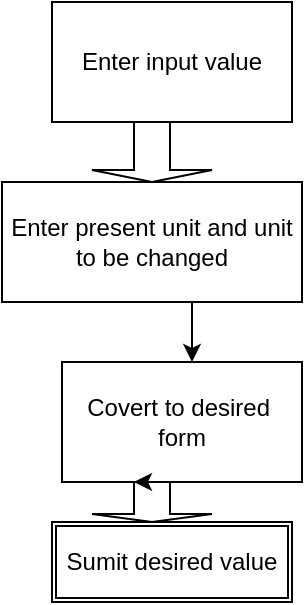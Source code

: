 <mxfile version="15.8.3" type="github">
  <diagram id="z4waDR1mDFnfHfvtplxa" name="Page-1">
    <mxGraphModel dx="868" dy="450" grid="1" gridSize="10" guides="1" tooltips="1" connect="1" arrows="1" fold="1" page="1" pageScale="1" pageWidth="850" pageHeight="1100" math="0" shadow="0">
      <root>
        <mxCell id="0" />
        <mxCell id="1" parent="0" />
        <mxCell id="VxzwEv1jySivDC1vR7L0-1" value="Enter input value" style="rounded=0;whiteSpace=wrap;html=1;" vertex="1" parent="1">
          <mxGeometry x="60" y="50" width="120" height="60" as="geometry" />
        </mxCell>
        <mxCell id="VxzwEv1jySivDC1vR7L0-3" style="edgeStyle=orthogonalEdgeStyle;rounded=0;orthogonalLoop=1;jettySize=auto;html=1;exitX=0.5;exitY=0;exitDx=0;exitDy=0;" edge="1" parent="1" source="VxzwEv1jySivDC1vR7L0-2">
          <mxGeometry relative="1" as="geometry">
            <mxPoint x="115" y="170" as="targetPoint" />
          </mxGeometry>
        </mxCell>
        <mxCell id="VxzwEv1jySivDC1vR7L0-6" style="edgeStyle=orthogonalEdgeStyle;rounded=0;orthogonalLoop=1;jettySize=auto;html=1;exitX=0.5;exitY=1;exitDx=0;exitDy=0;" edge="1" parent="1" source="VxzwEv1jySivDC1vR7L0-2">
          <mxGeometry relative="1" as="geometry">
            <mxPoint x="130" y="230" as="targetPoint" />
          </mxGeometry>
        </mxCell>
        <mxCell id="VxzwEv1jySivDC1vR7L0-2" value="Enter present unit and unit to be changed" style="rounded=0;whiteSpace=wrap;html=1;" vertex="1" parent="1">
          <mxGeometry x="35" y="140" width="150" height="60" as="geometry" />
        </mxCell>
        <mxCell id="VxzwEv1jySivDC1vR7L0-11" value="Covert to desired&amp;nbsp; form" style="rounded=0;whiteSpace=wrap;html=1;" vertex="1" parent="1">
          <mxGeometry x="65" y="230" width="120" height="60" as="geometry" />
        </mxCell>
        <mxCell id="VxzwEv1jySivDC1vR7L0-22" value="" style="shape=singleArrow;direction=south;whiteSpace=wrap;html=1;" vertex="1" parent="1">
          <mxGeometry x="80" y="110" width="60" height="30" as="geometry" />
        </mxCell>
        <mxCell id="VxzwEv1jySivDC1vR7L0-23" value="Sumit desired value" style="shape=ext;double=1;rounded=0;whiteSpace=wrap;html=1;" vertex="1" parent="1">
          <mxGeometry x="60" y="310" width="120" height="40" as="geometry" />
        </mxCell>
        <mxCell id="VxzwEv1jySivDC1vR7L0-26" value="" style="shape=singleArrow;direction=south;whiteSpace=wrap;html=1;" vertex="1" parent="1">
          <mxGeometry x="80" y="290" width="60" height="20" as="geometry" />
        </mxCell>
        <mxCell id="VxzwEv1jySivDC1vR7L0-27" style="edgeStyle=orthogonalEdgeStyle;rounded=0;orthogonalLoop=1;jettySize=auto;html=1;exitX=0;exitY=0.5;exitDx=0;exitDy=0;exitPerimeter=0;entryX=0;entryY=0;entryDx=0;entryDy=39;entryPerimeter=0;" edge="1" parent="1" source="VxzwEv1jySivDC1vR7L0-26" target="VxzwEv1jySivDC1vR7L0-26">
          <mxGeometry relative="1" as="geometry" />
        </mxCell>
      </root>
    </mxGraphModel>
  </diagram>
</mxfile>
